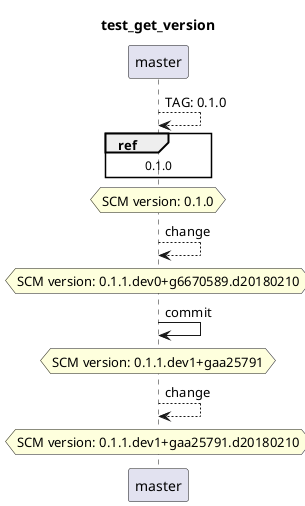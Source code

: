 @startuml
title test_get_version
skinparam ParticipantPadding 20
skinparam BoxPadding 10
participant master
master --> master: TAG: 0.1.0
ref over master: 0.1.0
hnote over master: SCM version: 0.1.0
master --> master: change
hnote over master: SCM version: 0.1.1.dev0+g6670589.d20180210
master -> master: commit
hnote over master: SCM version: 0.1.1.dev1+gaa25791
master --> master: change
hnote over master: SCM version: 0.1.1.dev1+gaa25791.d20180210
@enduml
